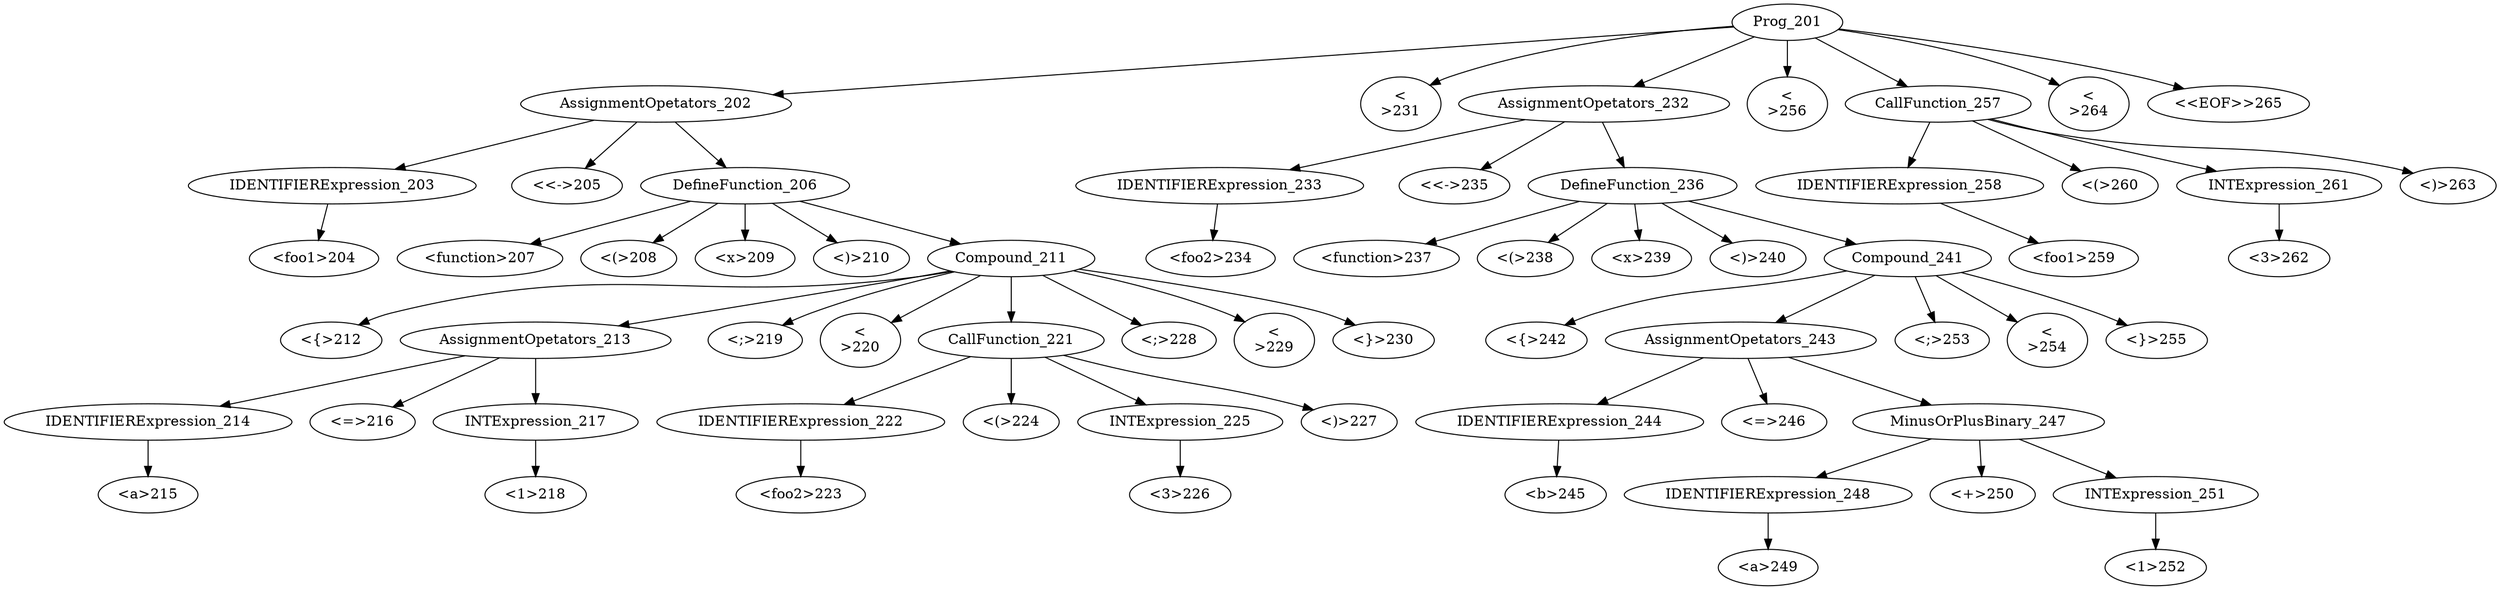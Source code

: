 digraph {

"Prog_201"->"AssignmentOpetators_202";
"AssignmentOpetators_202"->"IDENTIFIERExpression_203";
"IDENTIFIERExpression_203"->"<foo1>204";
"AssignmentOpetators_202"->"<<->205";
"AssignmentOpetators_202"->"DefineFunction_206";
"DefineFunction_206"->"<function>207";
"DefineFunction_206"->"<(>208";
"DefineFunction_206"->"<x>209";
"DefineFunction_206"->"<)>210";
"DefineFunction_206"->"Compound_211";
"Compound_211"->"<{>212";
"Compound_211"->"AssignmentOpetators_213";
"AssignmentOpetators_213"->"IDENTIFIERExpression_214";
"IDENTIFIERExpression_214"->"<a>215";
"AssignmentOpetators_213"->"<=>216";
"AssignmentOpetators_213"->"INTExpression_217";
"INTExpression_217"->"<1>218";
"Compound_211"->"<;>219";
"Compound_211"->"<
>220";
"Compound_211"->"CallFunction_221";
"CallFunction_221"->"IDENTIFIERExpression_222";
"IDENTIFIERExpression_222"->"<foo2>223";
"CallFunction_221"->"<(>224";
"CallFunction_221"->"INTExpression_225";
"INTExpression_225"->"<3>226";
"CallFunction_221"->"<)>227";
"Compound_211"->"<;>228";
"Compound_211"->"<
>229";
"Compound_211"->"<}>230";
"Prog_201"->"<
>231";
"Prog_201"->"AssignmentOpetators_232";
"AssignmentOpetators_232"->"IDENTIFIERExpression_233";
"IDENTIFIERExpression_233"->"<foo2>234";
"AssignmentOpetators_232"->"<<->235";
"AssignmentOpetators_232"->"DefineFunction_236";
"DefineFunction_236"->"<function>237";
"DefineFunction_236"->"<(>238";
"DefineFunction_236"->"<x>239";
"DefineFunction_236"->"<)>240";
"DefineFunction_236"->"Compound_241";
"Compound_241"->"<{>242";
"Compound_241"->"AssignmentOpetators_243";
"AssignmentOpetators_243"->"IDENTIFIERExpression_244";
"IDENTIFIERExpression_244"->"<b>245";
"AssignmentOpetators_243"->"<=>246";
"AssignmentOpetators_243"->"MinusOrPlusBinary_247";
"MinusOrPlusBinary_247"->"IDENTIFIERExpression_248";
"IDENTIFIERExpression_248"->"<a>249";
"MinusOrPlusBinary_247"->"<+>250";
"MinusOrPlusBinary_247"->"INTExpression_251";
"INTExpression_251"->"<1>252";
"Compound_241"->"<;>253";
"Compound_241"->"<
>254";
"Compound_241"->"<}>255";
"Prog_201"->"<
>256";
"Prog_201"->"CallFunction_257";
"CallFunction_257"->"IDENTIFIERExpression_258";
"IDENTIFIERExpression_258"->"<foo1>259";
"CallFunction_257"->"<(>260";
"CallFunction_257"->"INTExpression_261";
"INTExpression_261"->"<3>262";
"CallFunction_257"->"<)>263";
"Prog_201"->"<
>264";
"Prog_201"->"<<EOF>>265";
}
